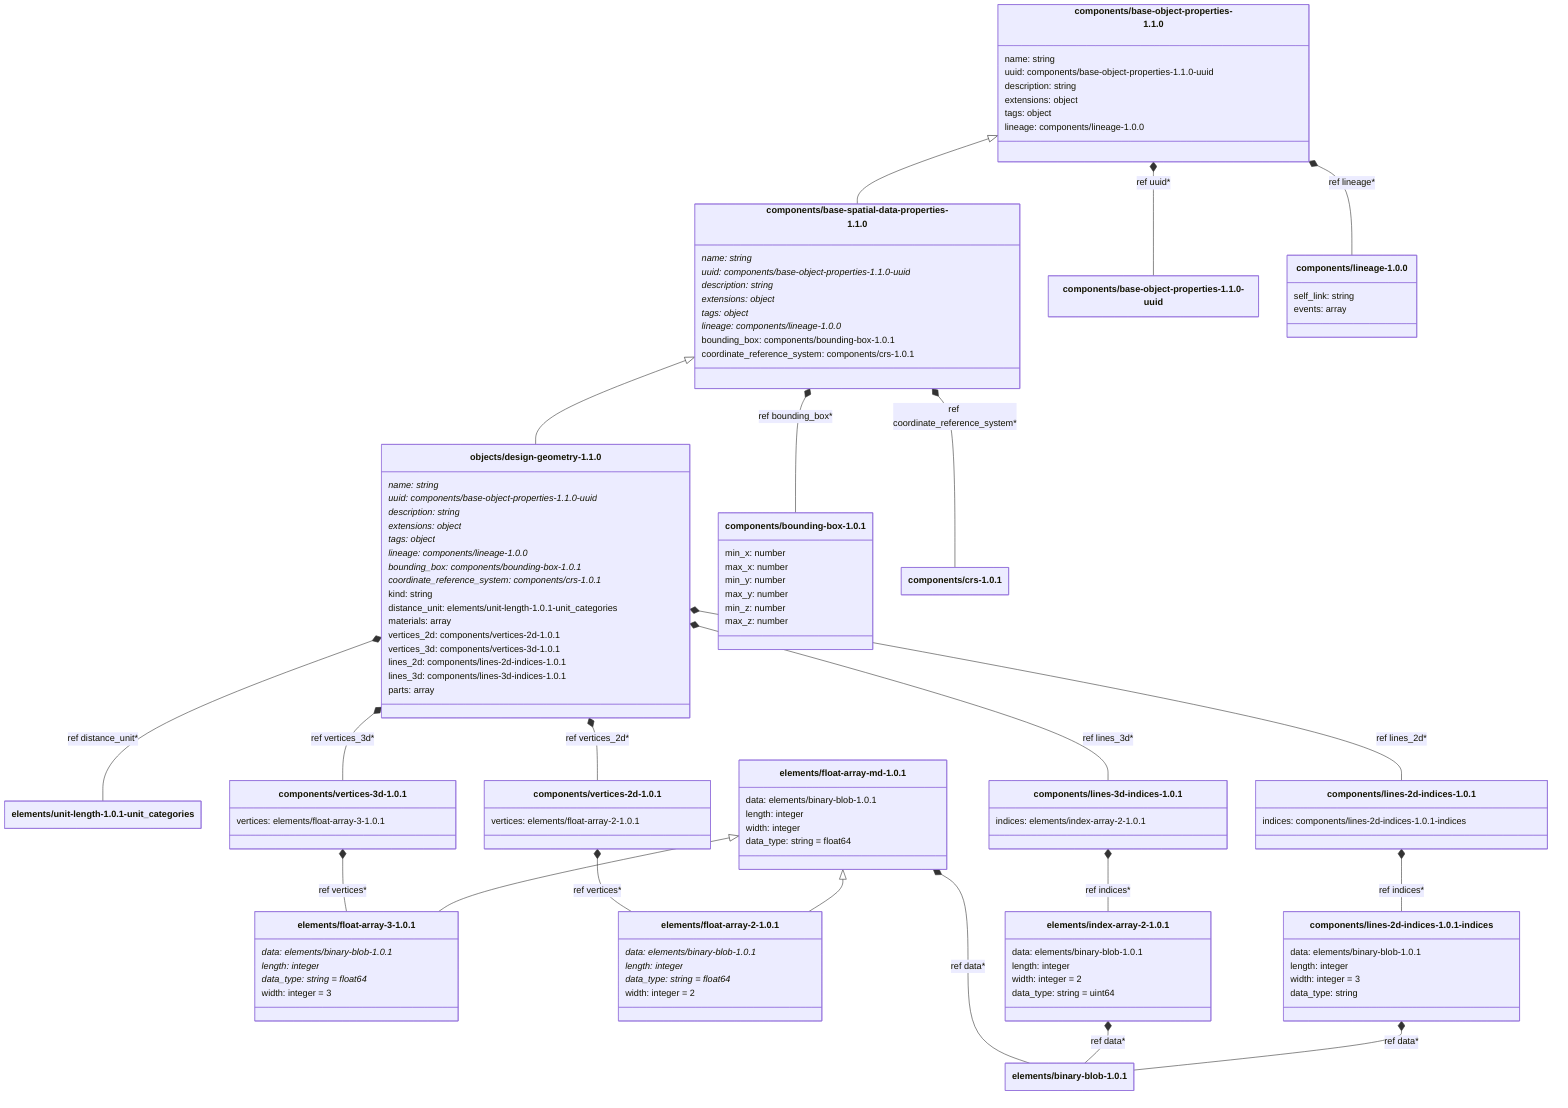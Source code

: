 ---
config:
    class:
        hideEmptyMembersBox: true
---

classDiagram
    class `components/base-object-properties-1.1.0`:::schemaComponent {
        name: string
        uuid: components/base-object-properties-1.1.0-uuid
        description: string
        extensions: object
        tags: object
        lineage: components/lineage-1.0.0
    }
    class `components/base-spatial-data-properties-1.1.0`:::schemaComponent {
        name: string*
        uuid: components/base-object-properties-1.1.0-uuid*
        description: string*
        extensions: object*
        tags: object*
        lineage: components/lineage-1.0.0*
        bounding_box: components/bounding-box-1.0.1
        coordinate_reference_system: components/crs-1.0.1
    }
    `components/base-object-properties-1.1.0` <|-- `components/base-spatial-data-properties-1.1.0`
    class `objects/design-geometry-1.1.0`:::schemaObject {
        name: string*
        uuid: components/base-object-properties-1.1.0-uuid*
        description: string*
        extensions: object*
        tags: object*
        lineage: components/lineage-1.0.0*
        bounding_box: components/bounding-box-1.0.1*
        coordinate_reference_system: components/crs-1.0.1*
        kind: string
        distance_unit: elements/unit-length-1.0.1-unit_categories
        materials: array
        vertices_2d: components/vertices-2d-1.0.1
        vertices_3d: components/vertices-3d-1.0.1
        lines_2d: components/lines-2d-indices-1.0.1
        lines_3d: components/lines-3d-indices-1.0.1
        parts: array
    }
    `components/base-spatial-data-properties-1.1.0` <|-- `objects/design-geometry-1.1.0`
    `components/base-object-properties-1.1.0` *-- `components/base-object-properties-1.1.0-uuid` : ref uuid*
    `components/base-object-properties-1.1.0` *-- `components/lineage-1.0.0` : ref lineage*
    `components/base-spatial-data-properties-1.1.0` *-- `components/bounding-box-1.0.1` : ref bounding_box*
    `components/base-spatial-data-properties-1.1.0` *-- `components/crs-1.0.1` : ref coordinate_reference_system*
    `objects/design-geometry-1.1.0` *-- `elements/unit-length-1.0.1-unit_categories` : ref distance_unit*
    `objects/design-geometry-1.1.0` *-- `components/vertices-2d-1.0.1` : ref vertices_2d*
    `objects/design-geometry-1.1.0` *-- `components/vertices-3d-1.0.1` : ref vertices_3d*
    `objects/design-geometry-1.1.0` *-- `components/lines-2d-indices-1.0.1` : ref lines_2d*
    `objects/design-geometry-1.1.0` *-- `components/lines-3d-indices-1.0.1` : ref lines_3d*
    class `components/lineage-1.0.0`:::schemaComponent {
        self_link: string
        events: array
    }
    class `components/bounding-box-1.0.1`:::schemaComponent {
        min_x: number
        max_x: number
        min_y: number
        max_y: number
        min_z: number
        max_z: number
    }
    class `components/base-object-properties-1.1.0-uuid`:::schemaImplicit {
    }
    class `components/vertices-3d-1.0.1`:::schemaComponent {
        vertices: elements/float-array-3-1.0.1
    }
    `components/vertices-3d-1.0.1` *-- `elements/float-array-3-1.0.1` : ref vertices*
    class `elements/float-array-md-1.0.1`:::schemaElement {
        data: elements/binary-blob-1.0.1
        length: integer
        width: integer
        data_type: string = float64
    }
    class `elements/float-array-3-1.0.1`:::schemaElement {
        data: elements/binary-blob-1.0.1*
        length: integer*
        data_type: string = float64*
        width: integer = 3
    }
    `elements/float-array-md-1.0.1` <|-- `elements/float-array-3-1.0.1`
    `elements/float-array-md-1.0.1` *-- `elements/binary-blob-1.0.1` : ref data*
    class `elements/binary-blob-1.0.1`:::schemaElement {
    }
    class `elements/unit-length-1.0.1-unit_categories`:::schemaImplicit {
    }
    class `components/vertices-2d-1.0.1`:::schemaComponent {
        vertices: elements/float-array-2-1.0.1
    }
    `components/vertices-2d-1.0.1` *-- `elements/float-array-2-1.0.1` : ref vertices*
    class `elements/float-array-2-1.0.1`:::schemaElement {
        data: elements/binary-blob-1.0.1*
        length: integer*
        data_type: string = float64*
        width: integer = 2
    }
    `elements/float-array-md-1.0.1` <|-- `elements/float-array-2-1.0.1`
    class `components/lines-3d-indices-1.0.1`:::schemaComponent {
        indices: elements/index-array-2-1.0.1
    }
    `components/lines-3d-indices-1.0.1` *-- `elements/index-array-2-1.0.1` : ref indices*
    class `elements/index-array-2-1.0.1`:::schemaElement {
        data: elements/binary-blob-1.0.1
        length: integer
        width: integer = 2
        data_type: string = uint64
    }
    `elements/index-array-2-1.0.1` *-- `elements/binary-blob-1.0.1` : ref data*
    class `components/lines-2d-indices-1.0.1`:::schemaComponent {
        indices: components/lines-2d-indices-1.0.1-indices
    }
    `components/lines-2d-indices-1.0.1` *-- `components/lines-2d-indices-1.0.1-indices` : ref indices*
    class `components/lines-2d-indices-1.0.1-indices`:::schemaImplicit {
        data: elements/binary-blob-1.0.1
        length: integer
        width: integer = 3
        data_type: string
    }
    `components/lines-2d-indices-1.0.1-indices` *-- `elements/binary-blob-1.0.1` : ref data*
    class `components/crs-1.0.1`:::schemaComponent {
    }